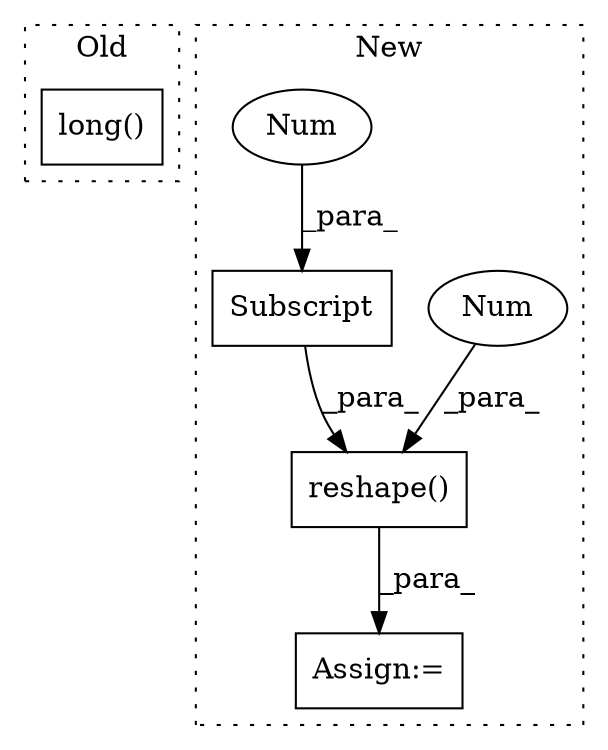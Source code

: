digraph G {
subgraph cluster0 {
1 [label="long()" a="75" s="33912" l="115" shape="box"];
label = "Old";
style="dotted";
}
subgraph cluster1 {
2 [label="reshape()" a="75" s="35857,35928" l="21,1" shape="box"];
3 [label="Num" a="76" s="35878" l="2" shape="ellipse"];
4 [label="Assign:=" a="68" s="36034" l="3" shape="box"];
5 [label="Subscript" a="63" s="35882,0" l="22,0" shape="box"];
6 [label="Num" a="76" s="35901" l="2" shape="ellipse"];
label = "New";
style="dotted";
}
2 -> 4 [label="_para_"];
3 -> 2 [label="_para_"];
5 -> 2 [label="_para_"];
6 -> 5 [label="_para_"];
}